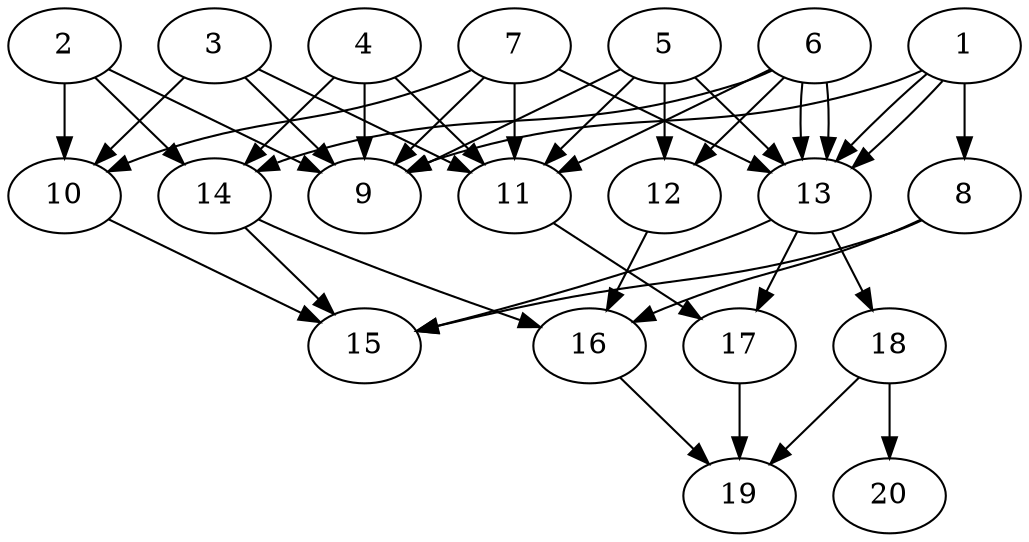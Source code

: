 // DAG automatically generated by daggen at Tue Jul 23 14:33:40 2019
// ./daggen --dot -n 20 --ccr 0.4 --fat 0.6 --regular 0.5 --density 0.8 --mindata 5242880 --maxdata 52428800 
digraph G {
  1 [size="101537280", alpha="0.01", expect_size="40614912"] 
  1 -> 8 [size ="40614912"]
  1 -> 9 [size ="40614912"]
  1 -> 13 [size ="40614912"]
  1 -> 13 [size ="40614912"]
  2 [size="94848000", alpha="0.11", expect_size="37939200"] 
  2 -> 9 [size ="37939200"]
  2 -> 10 [size ="37939200"]
  2 -> 14 [size ="37939200"]
  3 [size="39119360", alpha="0.05", expect_size="15647744"] 
  3 -> 9 [size ="15647744"]
  3 -> 10 [size ="15647744"]
  3 -> 11 [size ="15647744"]
  4 [size="34782720", alpha="0.13", expect_size="13913088"] 
  4 -> 9 [size ="13913088"]
  4 -> 11 [size ="13913088"]
  4 -> 14 [size ="13913088"]
  5 [size="68085760", alpha="0.00", expect_size="27234304"] 
  5 -> 9 [size ="27234304"]
  5 -> 11 [size ="27234304"]
  5 -> 12 [size ="27234304"]
  5 -> 13 [size ="27234304"]
  6 [size="128058880", alpha="0.17", expect_size="51223552"] 
  6 -> 11 [size ="51223552"]
  6 -> 12 [size ="51223552"]
  6 -> 13 [size ="51223552"]
  6 -> 13 [size ="51223552"]
  6 -> 14 [size ="51223552"]
  7 [size="85048320", alpha="0.06", expect_size="34019328"] 
  7 -> 9 [size ="34019328"]
  7 -> 10 [size ="34019328"]
  7 -> 11 [size ="34019328"]
  7 -> 13 [size ="34019328"]
  8 [size="83799040", alpha="0.10", expect_size="33519616"] 
  8 -> 15 [size ="33519616"]
  8 -> 16 [size ="33519616"]
  9 [size="79959040", alpha="0.03", expect_size="31983616"] 
  10 [size="47272960", alpha="0.08", expect_size="18909184"] 
  10 -> 15 [size ="18909184"]
  11 [size="87567360", alpha="0.16", expect_size="35026944"] 
  11 -> 17 [size ="35026944"]
  12 [size="91486720", alpha="0.03", expect_size="36594688"] 
  12 -> 16 [size ="36594688"]
  13 [size="36549120", alpha="0.15", expect_size="14619648"] 
  13 -> 15 [size ="14619648"]
  13 -> 17 [size ="14619648"]
  13 -> 18 [size ="14619648"]
  14 [size="64168960", alpha="0.01", expect_size="25667584"] 
  14 -> 15 [size ="25667584"]
  14 -> 16 [size ="25667584"]
  15 [size="22154240", alpha="0.05", expect_size="8861696"] 
  16 [size="23961600", alpha="0.10", expect_size="9584640"] 
  16 -> 19 [size ="9584640"]
  17 [size="122874880", alpha="0.09", expect_size="49149952"] 
  17 -> 19 [size ="49149952"]
  18 [size="40391680", alpha="0.02", expect_size="16156672"] 
  18 -> 19 [size ="16156672"]
  18 -> 20 [size ="16156672"]
  19 [size="97553920", alpha="0.10", expect_size="39021568"] 
  20 [size="113136640", alpha="0.11", expect_size="45254656"] 
}
